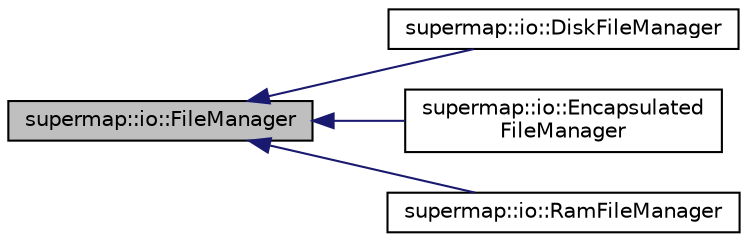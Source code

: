 digraph "supermap::io::FileManager"
{
 // LATEX_PDF_SIZE
  edge [fontname="Helvetica",fontsize="10",labelfontname="Helvetica",labelfontsize="10"];
  node [fontname="Helvetica",fontsize="10",shape=record];
  rankdir="LR";
  Node1 [label="supermap::io::FileManager",height=0.2,width=0.4,color="black", fillcolor="grey75", style="filled", fontcolor="black",tooltip="File system explorer."];
  Node1 -> Node2 [dir="back",color="midnightblue",fontsize="10",style="solid",fontname="Helvetica"];
  Node2 [label="supermap::io::DiskFileManager",height=0.2,width=0.4,color="black", fillcolor="white", style="filled",URL="$classsupermap_1_1io_1_1DiskFileManager.html",tooltip="Actual file system manager."];
  Node1 -> Node3 [dir="back",color="midnightblue",fontsize="10",style="solid",fontname="Helvetica"];
  Node3 [label="supermap::io::Encapsulated\lFileManager",height=0.2,width=0.4,color="black", fillcolor="white", style="filled",URL="$classsupermap_1_1io_1_1EncapsulatedFileManager.html",tooltip="Capsule for other FileManager. Isolates all inner FileManager activity in the root."];
  Node1 -> Node4 [dir="back",color="midnightblue",fontsize="10",style="solid",fontname="Helvetica"];
  Node4 [label="supermap::io::RamFileManager",height=0.2,width=0.4,color="black", fillcolor="white", style="filled",URL="$classsupermap_1_1io_1_1RamFileManager.html",tooltip="Virtual file manager. None of actions are affecting real file system. All changes are stored in opera..."];
}
